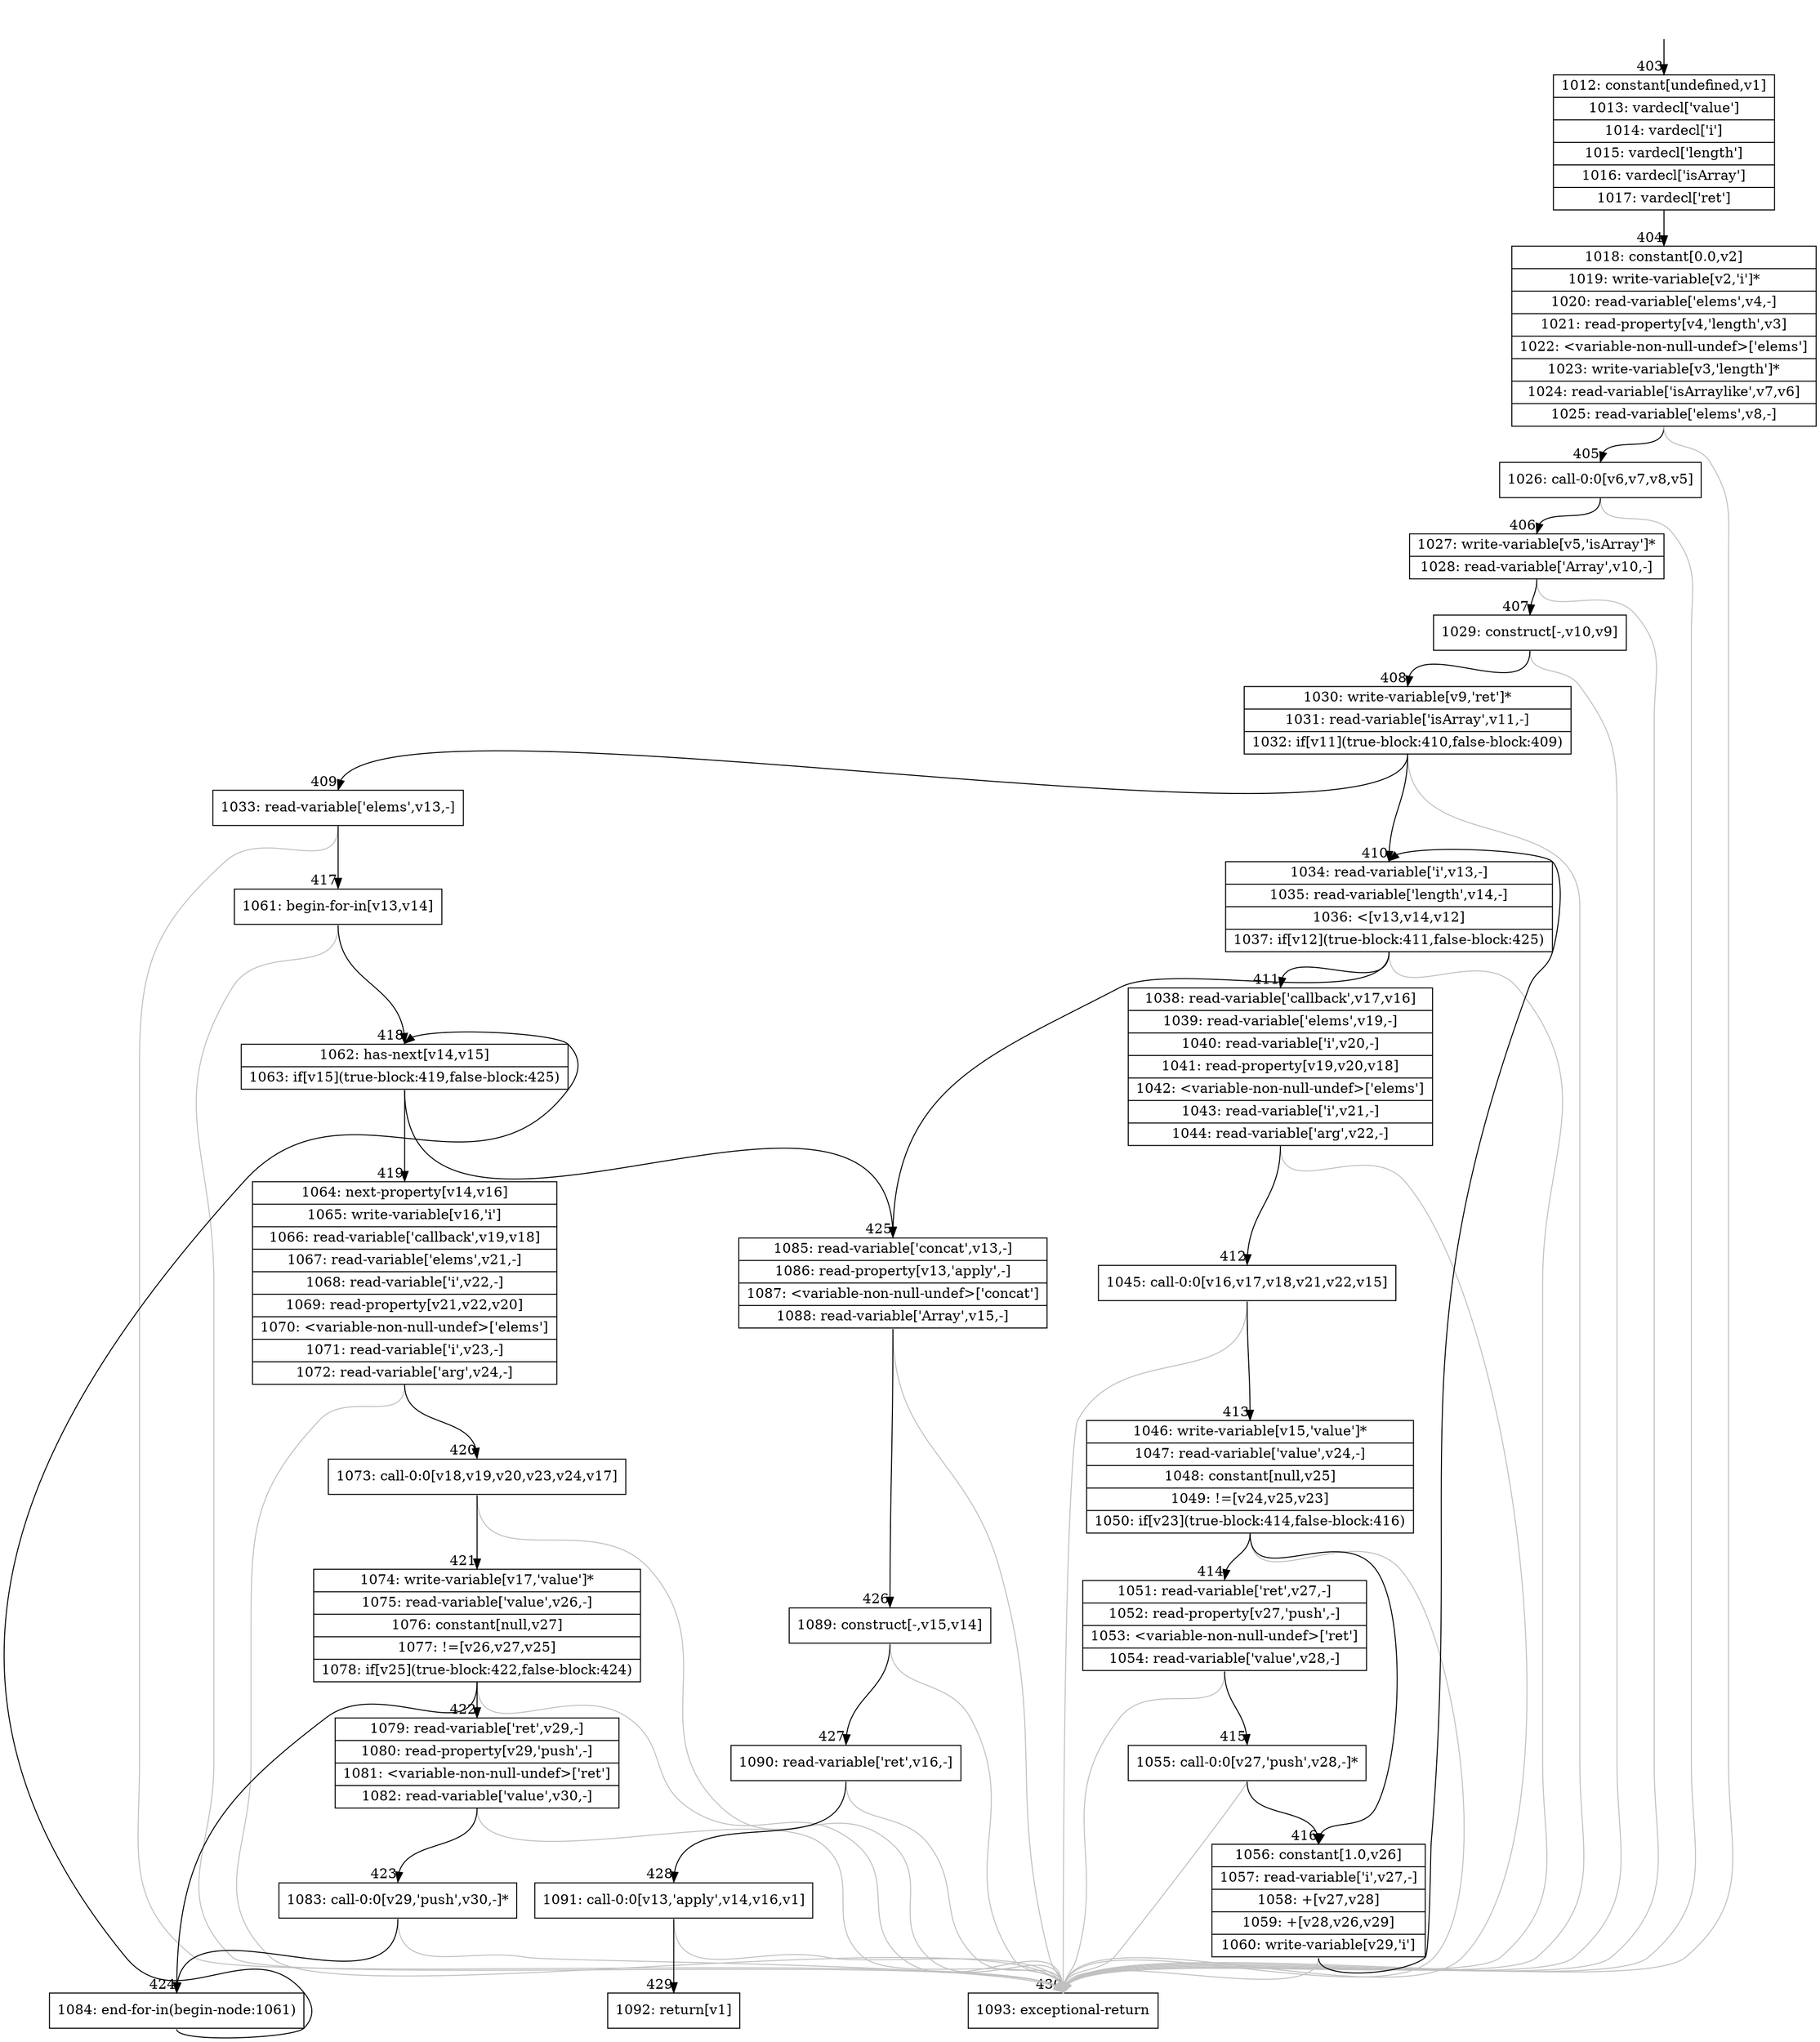digraph {
rankdir="TD"
BB_entry37[shape=none,label=""];
BB_entry37 -> BB403 [tailport=s, headport=n, headlabel="    403"]
BB403 [shape=record label="{1012: constant[undefined,v1]|1013: vardecl['value']|1014: vardecl['i']|1015: vardecl['length']|1016: vardecl['isArray']|1017: vardecl['ret']}" ] 
BB403 -> BB404 [tailport=s, headport=n, headlabel="      404"]
BB404 [shape=record label="{1018: constant[0.0,v2]|1019: write-variable[v2,'i']*|1020: read-variable['elems',v4,-]|1021: read-property[v4,'length',v3]|1022: \<variable-non-null-undef\>['elems']|1023: write-variable[v3,'length']*|1024: read-variable['isArraylike',v7,v6]|1025: read-variable['elems',v8,-]}" ] 
BB404 -> BB405 [tailport=s, headport=n, headlabel="      405"]
BB404 -> BB430 [tailport=s, headport=n, color=gray, headlabel="      430"]
BB405 [shape=record label="{1026: call-0:0[v6,v7,v8,v5]}" ] 
BB405 -> BB406 [tailport=s, headport=n, headlabel="      406"]
BB405 -> BB430 [tailport=s, headport=n, color=gray]
BB406 [shape=record label="{1027: write-variable[v5,'isArray']*|1028: read-variable['Array',v10,-]}" ] 
BB406 -> BB407 [tailport=s, headport=n, headlabel="      407"]
BB406 -> BB430 [tailport=s, headport=n, color=gray]
BB407 [shape=record label="{1029: construct[-,v10,v9]}" ] 
BB407 -> BB408 [tailport=s, headport=n, headlabel="      408"]
BB407 -> BB430 [tailport=s, headport=n, color=gray]
BB408 [shape=record label="{1030: write-variable[v9,'ret']*|1031: read-variable['isArray',v11,-]|1032: if[v11](true-block:410,false-block:409)}" ] 
BB408 -> BB410 [tailport=s, headport=n, headlabel="      410"]
BB408 -> BB409 [tailport=s, headport=n, headlabel="      409"]
BB408 -> BB430 [tailport=s, headport=n, color=gray]
BB409 [shape=record label="{1033: read-variable['elems',v13,-]}" ] 
BB409 -> BB417 [tailport=s, headport=n, headlabel="      417"]
BB409 -> BB430 [tailport=s, headport=n, color=gray]
BB410 [shape=record label="{1034: read-variable['i',v13,-]|1035: read-variable['length',v14,-]|1036: \<[v13,v14,v12]|1037: if[v12](true-block:411,false-block:425)}" ] 
BB410 -> BB411 [tailport=s, headport=n, headlabel="      411"]
BB410 -> BB425 [tailport=s, headport=n, headlabel="      425"]
BB410 -> BB430 [tailport=s, headport=n, color=gray]
BB411 [shape=record label="{1038: read-variable['callback',v17,v16]|1039: read-variable['elems',v19,-]|1040: read-variable['i',v20,-]|1041: read-property[v19,v20,v18]|1042: \<variable-non-null-undef\>['elems']|1043: read-variable['i',v21,-]|1044: read-variable['arg',v22,-]}" ] 
BB411 -> BB412 [tailport=s, headport=n, headlabel="      412"]
BB411 -> BB430 [tailport=s, headport=n, color=gray]
BB412 [shape=record label="{1045: call-0:0[v16,v17,v18,v21,v22,v15]}" ] 
BB412 -> BB413 [tailport=s, headport=n, headlabel="      413"]
BB412 -> BB430 [tailport=s, headport=n, color=gray]
BB413 [shape=record label="{1046: write-variable[v15,'value']*|1047: read-variable['value',v24,-]|1048: constant[null,v25]|1049: !=[v24,v25,v23]|1050: if[v23](true-block:414,false-block:416)}" ] 
BB413 -> BB414 [tailport=s, headport=n, headlabel="      414"]
BB413 -> BB416 [tailport=s, headport=n, headlabel="      416"]
BB413 -> BB430 [tailport=s, headport=n, color=gray]
BB414 [shape=record label="{1051: read-variable['ret',v27,-]|1052: read-property[v27,'push',-]|1053: \<variable-non-null-undef\>['ret']|1054: read-variable['value',v28,-]}" ] 
BB414 -> BB415 [tailport=s, headport=n, headlabel="      415"]
BB414 -> BB430 [tailport=s, headport=n, color=gray]
BB415 [shape=record label="{1055: call-0:0[v27,'push',v28,-]*}" ] 
BB415 -> BB416 [tailport=s, headport=n]
BB415 -> BB430 [tailport=s, headport=n, color=gray]
BB416 [shape=record label="{1056: constant[1.0,v26]|1057: read-variable['i',v27,-]|1058: +[v27,v28]|1059: +[v28,v26,v29]|1060: write-variable[v29,'i']}" ] 
BB416 -> BB410 [tailport=s, headport=n]
BB416 -> BB430 [tailport=s, headport=n, color=gray]
BB417 [shape=record label="{1061: begin-for-in[v13,v14]}" ] 
BB417 -> BB418 [tailport=s, headport=n, headlabel="      418"]
BB417 -> BB430 [tailport=s, headport=n, color=gray]
BB418 [shape=record label="{1062: has-next[v14,v15]|1063: if[v15](true-block:419,false-block:425)}" ] 
BB418 -> BB419 [tailport=s, headport=n, headlabel="      419"]
BB418 -> BB425 [tailport=s, headport=n]
BB419 [shape=record label="{1064: next-property[v14,v16]|1065: write-variable[v16,'i']|1066: read-variable['callback',v19,v18]|1067: read-variable['elems',v21,-]|1068: read-variable['i',v22,-]|1069: read-property[v21,v22,v20]|1070: \<variable-non-null-undef\>['elems']|1071: read-variable['i',v23,-]|1072: read-variable['arg',v24,-]}" ] 
BB419 -> BB420 [tailport=s, headport=n, headlabel="      420"]
BB419 -> BB430 [tailport=s, headport=n, color=gray]
BB420 [shape=record label="{1073: call-0:0[v18,v19,v20,v23,v24,v17]}" ] 
BB420 -> BB421 [tailport=s, headport=n, headlabel="      421"]
BB420 -> BB430 [tailport=s, headport=n, color=gray]
BB421 [shape=record label="{1074: write-variable[v17,'value']*|1075: read-variable['value',v26,-]|1076: constant[null,v27]|1077: !=[v26,v27,v25]|1078: if[v25](true-block:422,false-block:424)}" ] 
BB421 -> BB422 [tailport=s, headport=n, headlabel="      422"]
BB421 -> BB424 [tailport=s, headport=n, headlabel="      424"]
BB421 -> BB430 [tailport=s, headport=n, color=gray]
BB422 [shape=record label="{1079: read-variable['ret',v29,-]|1080: read-property[v29,'push',-]|1081: \<variable-non-null-undef\>['ret']|1082: read-variable['value',v30,-]}" ] 
BB422 -> BB423 [tailport=s, headport=n, headlabel="      423"]
BB422 -> BB430 [tailport=s, headport=n, color=gray]
BB423 [shape=record label="{1083: call-0:0[v29,'push',v30,-]*}" ] 
BB423 -> BB424 [tailport=s, headport=n]
BB423 -> BB430 [tailport=s, headport=n, color=gray]
BB424 [shape=record label="{1084: end-for-in(begin-node:1061)}" ] 
BB424 -> BB418 [tailport=s, headport=n]
BB425 [shape=record label="{1085: read-variable['concat',v13,-]|1086: read-property[v13,'apply',-]|1087: \<variable-non-null-undef\>['concat']|1088: read-variable['Array',v15,-]}" ] 
BB425 -> BB426 [tailport=s, headport=n, headlabel="      426"]
BB425 -> BB430 [tailport=s, headport=n, color=gray]
BB426 [shape=record label="{1089: construct[-,v15,v14]}" ] 
BB426 -> BB427 [tailport=s, headport=n, headlabel="      427"]
BB426 -> BB430 [tailport=s, headport=n, color=gray]
BB427 [shape=record label="{1090: read-variable['ret',v16,-]}" ] 
BB427 -> BB428 [tailport=s, headport=n, headlabel="      428"]
BB427 -> BB430 [tailport=s, headport=n, color=gray]
BB428 [shape=record label="{1091: call-0:0[v13,'apply',v14,v16,v1]}" ] 
BB428 -> BB429 [tailport=s, headport=n, headlabel="      429"]
BB428 -> BB430 [tailport=s, headport=n, color=gray]
BB429 [shape=record label="{1092: return[v1]}" ] 
BB430 [shape=record label="{1093: exceptional-return}" ] 
}
